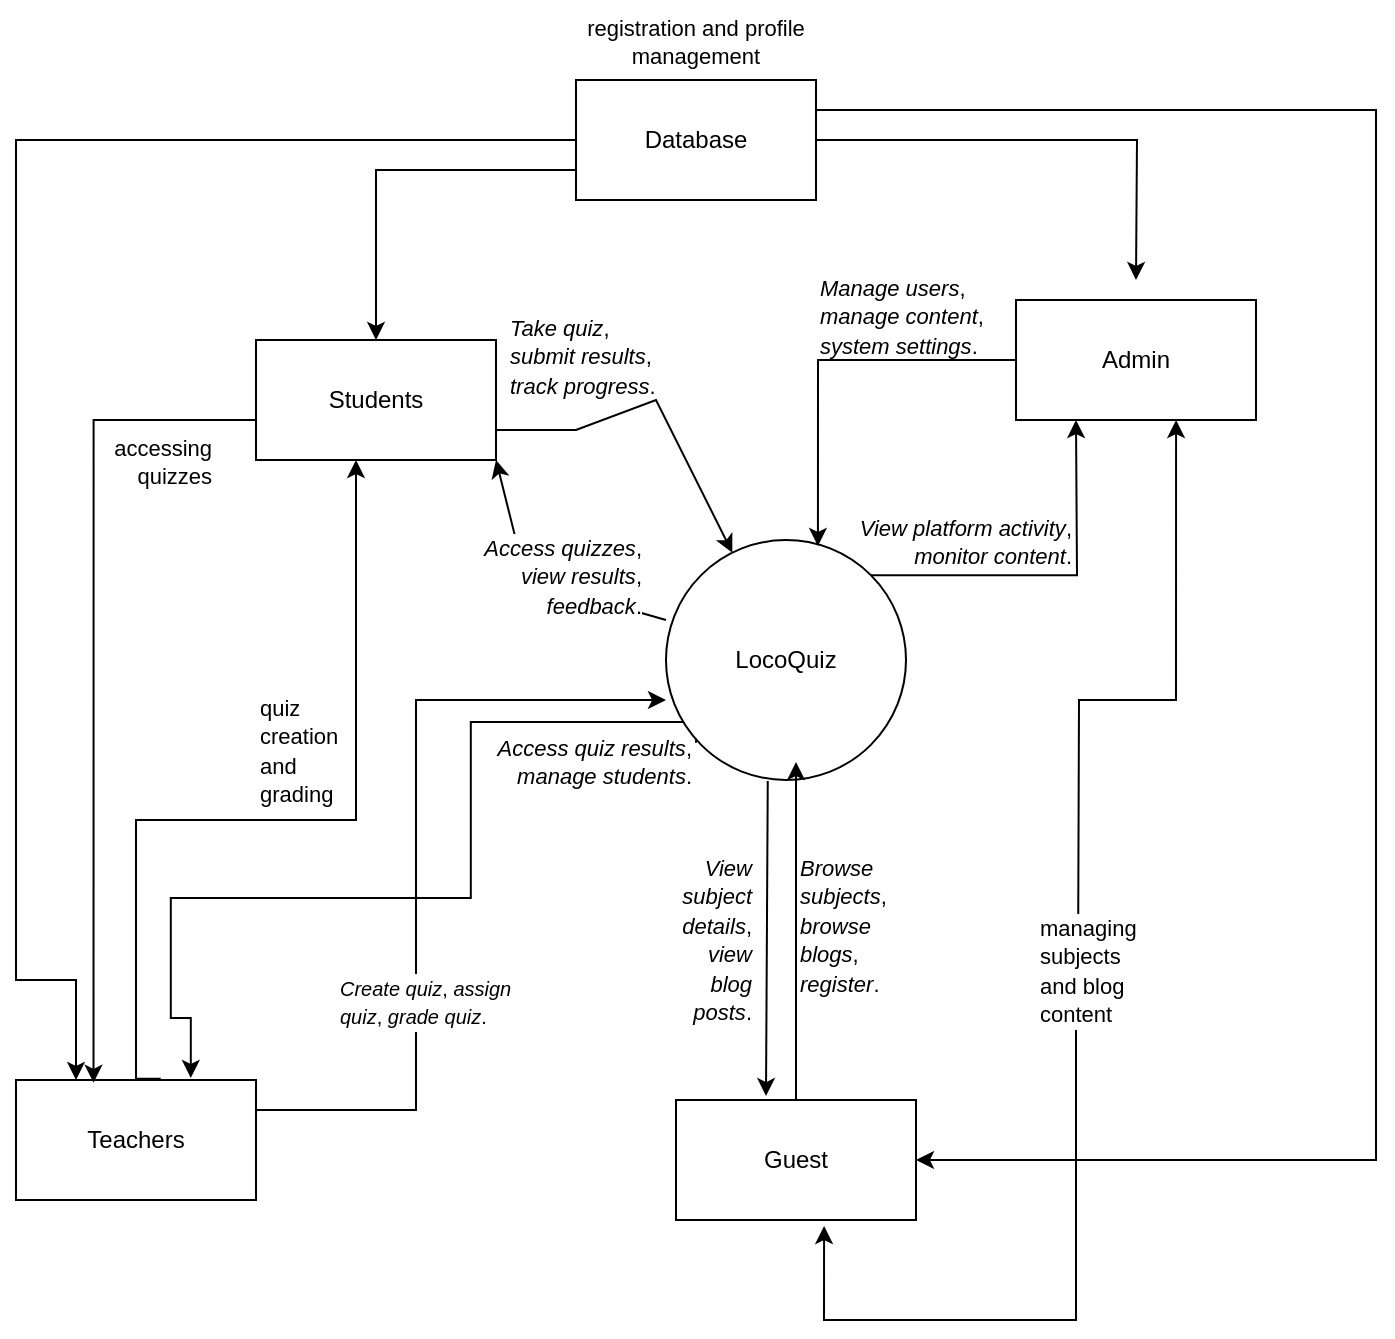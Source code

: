 <mxfile version="24.7.16">
  <diagram name="Trang-1" id="rE_wYNwlndo8X0KLapXK">
    <mxGraphModel dx="1235" dy="665" grid="1" gridSize="10" guides="1" tooltips="1" connect="1" arrows="1" fold="1" page="1" pageScale="1" pageWidth="850" pageHeight="1100" math="0" shadow="0">
      <root>
        <mxCell id="0" />
        <mxCell id="1" parent="0" />
        <mxCell id="i5CK5BWczGD9CUh9whCZ-28" style="edgeStyle=orthogonalEdgeStyle;rounded=0;orthogonalLoop=1;jettySize=auto;html=1;exitX=0;exitY=1;exitDx=0;exitDy=0;entryX=0.75;entryY=0;entryDx=0;entryDy=0;" parent="1" edge="1">
          <mxGeometry relative="1" as="geometry">
            <mxPoint x="379.974" y="381.426" as="sourcePoint" />
            <mxPoint x="127.4" y="549" as="targetPoint" />
            <Array as="points">
              <mxPoint x="380.4" y="371" />
              <mxPoint x="267.4" y="371" />
              <mxPoint x="267.4" y="459" />
              <mxPoint x="117.4" y="459" />
              <mxPoint x="117.4" y="519" />
              <mxPoint x="127.4" y="519" />
            </Array>
          </mxGeometry>
        </mxCell>
        <mxCell id="i5CK5BWczGD9CUh9whCZ-32" style="edgeStyle=orthogonalEdgeStyle;rounded=0;orthogonalLoop=1;jettySize=auto;html=1;exitX=1;exitY=0;exitDx=0;exitDy=0;" parent="1" source="i5CK5BWczGD9CUh9whCZ-1" edge="1">
          <mxGeometry relative="1" as="geometry">
            <mxPoint x="570" y="220" as="targetPoint" />
          </mxGeometry>
        </mxCell>
        <mxCell id="i5CK5BWczGD9CUh9whCZ-1" value="LocoQuiz" style="ellipse;whiteSpace=wrap;html=1;aspect=fixed;" parent="1" vertex="1">
          <mxGeometry x="365" y="280" width="120" height="120" as="geometry" />
        </mxCell>
        <mxCell id="i5CK5BWczGD9CUh9whCZ-2" value="Admin" style="rounded=0;whiteSpace=wrap;html=1;" parent="1" vertex="1">
          <mxGeometry x="540" y="160" width="120" height="60" as="geometry" />
        </mxCell>
        <mxCell id="i5CK5BWczGD9CUh9whCZ-4" value="Guest" style="rounded=0;whiteSpace=wrap;html=1;" parent="1" vertex="1">
          <mxGeometry x="370" y="560" width="120" height="60" as="geometry" />
        </mxCell>
        <mxCell id="i5CK5BWczGD9CUh9whCZ-5" value="Teachers" style="rounded=0;whiteSpace=wrap;html=1;" parent="1" vertex="1">
          <mxGeometry x="40" y="550" width="120" height="60" as="geometry" />
        </mxCell>
        <mxCell id="i5CK5BWczGD9CUh9whCZ-36" style="edgeStyle=orthogonalEdgeStyle;rounded=0;orthogonalLoop=1;jettySize=auto;html=1;entryX=0.25;entryY=0;entryDx=0;entryDy=0;" parent="1" source="i5CK5BWczGD9CUh9whCZ-6" target="i5CK5BWczGD9CUh9whCZ-5" edge="1">
          <mxGeometry relative="1" as="geometry">
            <Array as="points">
              <mxPoint x="40" y="80" />
              <mxPoint x="40" y="500" />
            </Array>
          </mxGeometry>
        </mxCell>
        <mxCell id="i5CK5BWczGD9CUh9whCZ-37" style="edgeStyle=orthogonalEdgeStyle;rounded=0;orthogonalLoop=1;jettySize=auto;html=1;exitX=0;exitY=0.75;exitDx=0;exitDy=0;" parent="1" source="i5CK5BWczGD9CUh9whCZ-6" target="i5CK5BWczGD9CUh9whCZ-9" edge="1">
          <mxGeometry relative="1" as="geometry" />
        </mxCell>
        <mxCell id="i5CK5BWczGD9CUh9whCZ-38" style="edgeStyle=orthogonalEdgeStyle;rounded=0;orthogonalLoop=1;jettySize=auto;html=1;" parent="1" source="i5CK5BWczGD9CUh9whCZ-6" edge="1">
          <mxGeometry relative="1" as="geometry">
            <mxPoint x="600" y="150" as="targetPoint" />
          </mxGeometry>
        </mxCell>
        <mxCell id="i5CK5BWczGD9CUh9whCZ-39" style="edgeStyle=orthogonalEdgeStyle;rounded=0;orthogonalLoop=1;jettySize=auto;html=1;exitX=1;exitY=0.25;exitDx=0;exitDy=0;entryX=1;entryY=0.5;entryDx=0;entryDy=0;" parent="1" source="i5CK5BWczGD9CUh9whCZ-6" target="i5CK5BWczGD9CUh9whCZ-4" edge="1">
          <mxGeometry relative="1" as="geometry">
            <Array as="points">
              <mxPoint x="720" y="65" />
              <mxPoint x="720" y="590" />
            </Array>
          </mxGeometry>
        </mxCell>
        <mxCell id="i5CK5BWczGD9CUh9whCZ-6" value="Database" style="rounded=0;whiteSpace=wrap;html=1;" parent="1" vertex="1">
          <mxGeometry x="320" y="50" width="120" height="60" as="geometry" />
        </mxCell>
        <mxCell id="i5CK5BWczGD9CUh9whCZ-42" style="edgeStyle=orthogonalEdgeStyle;rounded=0;orthogonalLoop=1;jettySize=auto;html=1;exitX=0.603;exitY=-0.011;exitDx=0;exitDy=0;exitPerimeter=0;" parent="1" source="i5CK5BWczGD9CUh9whCZ-5" target="i5CK5BWczGD9CUh9whCZ-9" edge="1">
          <mxGeometry relative="1" as="geometry">
            <mxPoint x="119.99" y="370" as="targetPoint" />
            <Array as="points">
              <mxPoint x="100" y="549" />
              <mxPoint x="100" y="420" />
              <mxPoint x="210" y="420" />
            </Array>
            <mxPoint x="139.99" y="170" as="sourcePoint" />
          </mxGeometry>
        </mxCell>
        <mxCell id="i5CK5BWczGD9CUh9whCZ-9" value="Students" style="rounded=0;whiteSpace=wrap;html=1;" parent="1" vertex="1">
          <mxGeometry x="160" y="180" width="120" height="60" as="geometry" />
        </mxCell>
        <mxCell id="i5CK5BWczGD9CUh9whCZ-15" value="" style="endArrow=classic;html=1;rounded=0;exitX=0.424;exitY=1.004;exitDx=0;exitDy=0;exitPerimeter=0;entryX=0.375;entryY=-0.033;entryDx=0;entryDy=0;entryPerimeter=0;" parent="1" source="i5CK5BWczGD9CUh9whCZ-1" target="i5CK5BWczGD9CUh9whCZ-4" edge="1">
          <mxGeometry width="50" height="50" relative="1" as="geometry">
            <mxPoint x="421" y="400" as="sourcePoint" />
            <mxPoint x="420" y="559" as="targetPoint" />
          </mxGeometry>
        </mxCell>
        <mxCell id="i5CK5BWczGD9CUh9whCZ-16" value="" style="endArrow=classic;html=1;rounded=0;exitX=0.5;exitY=0;exitDx=0;exitDy=0;" parent="1" source="i5CK5BWczGD9CUh9whCZ-4" edge="1">
          <mxGeometry width="50" height="50" relative="1" as="geometry">
            <mxPoint x="537" y="550" as="sourcePoint" />
            <mxPoint x="430" y="391" as="targetPoint" />
          </mxGeometry>
        </mxCell>
        <mxCell id="i5CK5BWczGD9CUh9whCZ-17" value="&lt;font style=&quot;font-size: 11px;&quot;&gt;&lt;em style=&quot;&quot;&gt;Browse subjects&lt;/em&gt;, &lt;em style=&quot;&quot;&gt;browse blogs&lt;/em&gt;, &lt;em style=&quot;&quot;&gt;register&lt;/em&gt;.&lt;/font&gt;" style="text;whiteSpace=wrap;html=1;" parent="1" vertex="1">
          <mxGeometry x="430" y="430" width="50" height="80" as="geometry" />
        </mxCell>
        <mxCell id="i5CK5BWczGD9CUh9whCZ-18" value="&lt;font style=&quot;font-size: 11px;&quot;&gt;&lt;em style=&quot;&quot;&gt;View subject details&lt;/em&gt;, &lt;em style=&quot;&quot;&gt;view blog posts&lt;/em&gt;.&lt;/font&gt;" style="text;whiteSpace=wrap;html=1;align=right;" parent="1" vertex="1">
          <mxGeometry x="370" y="430" width="40" height="80" as="geometry" />
        </mxCell>
        <mxCell id="i5CK5BWczGD9CUh9whCZ-19" value="" style="endArrow=classic;html=1;rounded=0;entryX=1;entryY=1;entryDx=0;entryDy=0;exitX=0;exitY=0.333;exitDx=0;exitDy=0;exitPerimeter=0;" parent="1" source="i5CK5BWczGD9CUh9whCZ-1" target="i5CK5BWczGD9CUh9whCZ-9" edge="1">
          <mxGeometry width="50" height="50" relative="1" as="geometry">
            <mxPoint x="280" y="360" as="sourcePoint" />
            <mxPoint x="330" y="310" as="targetPoint" />
            <Array as="points">
              <mxPoint x="330" y="310" />
              <mxPoint x="300" y="290" />
              <mxPoint x="290" y="280" />
            </Array>
          </mxGeometry>
        </mxCell>
        <mxCell id="i5CK5BWczGD9CUh9whCZ-21" value="&lt;font style=&quot;font-size: 11px;&quot;&gt;&lt;em style=&quot;&quot;&gt;Take quiz&lt;/em&gt;, &lt;em style=&quot;&quot;&gt;submit results&lt;/em&gt;, &lt;em style=&quot;&quot;&gt;track progress&lt;/em&gt;.&lt;/font&gt;" style="text;whiteSpace=wrap;html=1;rotation=0;" parent="1" vertex="1">
          <mxGeometry x="285" y="160" width="80" height="60" as="geometry" />
        </mxCell>
        <mxCell id="i5CK5BWczGD9CUh9whCZ-24" value="" style="endArrow=classic;html=1;rounded=0;exitX=1;exitY=0.75;exitDx=0;exitDy=0;" parent="1" source="i5CK5BWczGD9CUh9whCZ-9" target="i5CK5BWczGD9CUh9whCZ-1" edge="1">
          <mxGeometry width="50" height="50" relative="1" as="geometry">
            <mxPoint x="370" y="330" as="sourcePoint" />
            <mxPoint x="420" y="280" as="targetPoint" />
            <Array as="points">
              <mxPoint x="320" y="225" />
              <mxPoint x="360" y="210" />
            </Array>
          </mxGeometry>
        </mxCell>
        <mxCell id="i5CK5BWczGD9CUh9whCZ-26" value="&lt;font style=&quot;font-size: 11px;&quot;&gt;&lt;em style=&quot;&quot;&gt;Access quizzes&lt;/em&gt;, &lt;em style=&quot;&quot;&gt;view results&lt;/em&gt;, &lt;em style=&quot;&quot;&gt;feedback&lt;/em&gt;.&lt;/font&gt;" style="text;whiteSpace=wrap;html=1;align=right;labelBackgroundColor=default;" parent="1" vertex="1">
          <mxGeometry x="260" y="270" width="95" height="40" as="geometry" />
        </mxCell>
        <mxCell id="i5CK5BWczGD9CUh9whCZ-27" style="edgeStyle=orthogonalEdgeStyle;rounded=0;orthogonalLoop=1;jettySize=auto;html=1;exitX=1;exitY=0.25;exitDx=0;exitDy=0;entryX=0;entryY=0.667;entryDx=0;entryDy=0;entryPerimeter=0;" parent="1" source="i5CK5BWczGD9CUh9whCZ-5" target="i5CK5BWczGD9CUh9whCZ-1" edge="1">
          <mxGeometry relative="1" as="geometry">
            <Array as="points">
              <mxPoint x="240" y="565" />
              <mxPoint x="240" y="360" />
            </Array>
          </mxGeometry>
        </mxCell>
        <mxCell id="i5CK5BWczGD9CUh9whCZ-29" value="&lt;font style=&quot;font-size: 10px;&quot;&gt;&lt;em&gt;Create quiz&lt;/em&gt;, &lt;em&gt;assign quiz&lt;/em&gt;, &lt;em&gt;grade quiz&lt;/em&gt;.&lt;/font&gt;" style="text;whiteSpace=wrap;html=1;labelBackgroundColor=default;" parent="1" vertex="1">
          <mxGeometry x="200" y="490" width="110" height="50" as="geometry" />
        </mxCell>
        <mxCell id="i5CK5BWczGD9CUh9whCZ-30" value="&lt;font style=&quot;font-size: 11px;&quot;&gt;&lt;em&gt;Access quiz results&lt;/em&gt;, &lt;em&gt;manage students&lt;/em&gt;.&lt;/font&gt;" style="text;whiteSpace=wrap;html=1;align=right;" parent="1" vertex="1">
          <mxGeometry x="270" y="370" width="110" height="40" as="geometry" />
        </mxCell>
        <mxCell id="i5CK5BWczGD9CUh9whCZ-31" style="edgeStyle=orthogonalEdgeStyle;rounded=0;orthogonalLoop=1;jettySize=auto;html=1;entryX=0.633;entryY=0.025;entryDx=0;entryDy=0;entryPerimeter=0;" parent="1" source="i5CK5BWczGD9CUh9whCZ-2" target="i5CK5BWczGD9CUh9whCZ-1" edge="1">
          <mxGeometry relative="1" as="geometry" />
        </mxCell>
        <mxCell id="i5CK5BWczGD9CUh9whCZ-33" value="&lt;font style=&quot;font-size: 11px;&quot;&gt;&lt;em&gt;Manage users&lt;/em&gt;, &lt;em&gt;manage content&lt;/em&gt;, &lt;em&gt;system settings&lt;/em&gt;.&lt;/font&gt;" style="text;whiteSpace=wrap;html=1;" parent="1" vertex="1">
          <mxGeometry x="440" y="140" width="100" height="60" as="geometry" />
        </mxCell>
        <mxCell id="i5CK5BWczGD9CUh9whCZ-34" value="&lt;font style=&quot;font-size: 11px;&quot;&gt;&lt;em&gt;View platform activity&lt;/em&gt;, &lt;em&gt;monitor content&lt;/em&gt;.&lt;/font&gt;" style="text;whiteSpace=wrap;html=1;align=right;" parent="1" vertex="1">
          <mxGeometry x="450" y="260" width="120" height="50" as="geometry" />
        </mxCell>
        <mxCell id="i5CK5BWczGD9CUh9whCZ-44" style="edgeStyle=orthogonalEdgeStyle;rounded=0;orthogonalLoop=1;jettySize=auto;html=1;entryX=0.667;entryY=1;entryDx=0;entryDy=0;entryPerimeter=0;" parent="1" target="i5CK5BWczGD9CUh9whCZ-2" edge="1">
          <mxGeometry relative="1" as="geometry">
            <mxPoint x="571" y="500" as="sourcePoint" />
          </mxGeometry>
        </mxCell>
        <mxCell id="i5CK5BWczGD9CUh9whCZ-45" style="edgeStyle=orthogonalEdgeStyle;rounded=0;orthogonalLoop=1;jettySize=auto;html=1;entryX=0.617;entryY=1.05;entryDx=0;entryDy=0;entryPerimeter=0;" parent="1" target="i5CK5BWczGD9CUh9whCZ-4" edge="1">
          <mxGeometry relative="1" as="geometry">
            <Array as="points">
              <mxPoint x="570" y="670" />
              <mxPoint x="444" y="670" />
            </Array>
            <mxPoint x="570" y="490" as="sourcePoint" />
          </mxGeometry>
        </mxCell>
        <mxCell id="i5CK5BWczGD9CUh9whCZ-47" value="&lt;div style=&quot;&quot;&gt;&lt;span style=&quot;font-size: 11px; background-color: initial;&quot;&gt;registration and profile management&lt;/span&gt;&lt;/div&gt;" style="text;whiteSpace=wrap;html=1;align=center;" parent="1" vertex="1">
          <mxGeometry x="310" y="10" width="140" height="40" as="geometry" />
        </mxCell>
        <mxCell id="i5CK5BWczGD9CUh9whCZ-48" value="&lt;font style=&quot;font-size: 11px;&quot;&gt;accessing quizzes&lt;/font&gt;" style="text;whiteSpace=wrap;html=1;align=right;" parent="1" vertex="1">
          <mxGeometry x="70" y="220" width="70" height="40" as="geometry" />
        </mxCell>
        <mxCell id="i5CK5BWczGD9CUh9whCZ-49" value="&lt;font style=&quot;font-size: 11px;&quot;&gt;quiz creation and grading&lt;/font&gt;" style="text;whiteSpace=wrap;html=1;" parent="1" vertex="1">
          <mxGeometry x="160" y="350" width="60" height="70" as="geometry" />
        </mxCell>
        <mxCell id="i5CK5BWczGD9CUh9whCZ-50" value="&lt;font style=&quot;font-size: 11px;&quot;&gt;managing subjects and blog content&lt;/font&gt;" style="text;whiteSpace=wrap;html=1;align=left;labelBackgroundColor=default;" parent="1" vertex="1">
          <mxGeometry x="550" y="460" width="40" height="90" as="geometry" />
        </mxCell>
        <mxCell id="DIZbvO05LRXJ8nLjv5jZ-1" style="edgeStyle=orthogonalEdgeStyle;rounded=0;orthogonalLoop=1;jettySize=auto;html=1;entryX=0.323;entryY=0.023;entryDx=0;entryDy=0;entryPerimeter=0;" edge="1" parent="1" target="i5CK5BWczGD9CUh9whCZ-5">
          <mxGeometry relative="1" as="geometry">
            <mxPoint x="160" y="220" as="sourcePoint" />
            <Array as="points">
              <mxPoint x="79" y="220" />
            </Array>
          </mxGeometry>
        </mxCell>
      </root>
    </mxGraphModel>
  </diagram>
</mxfile>
